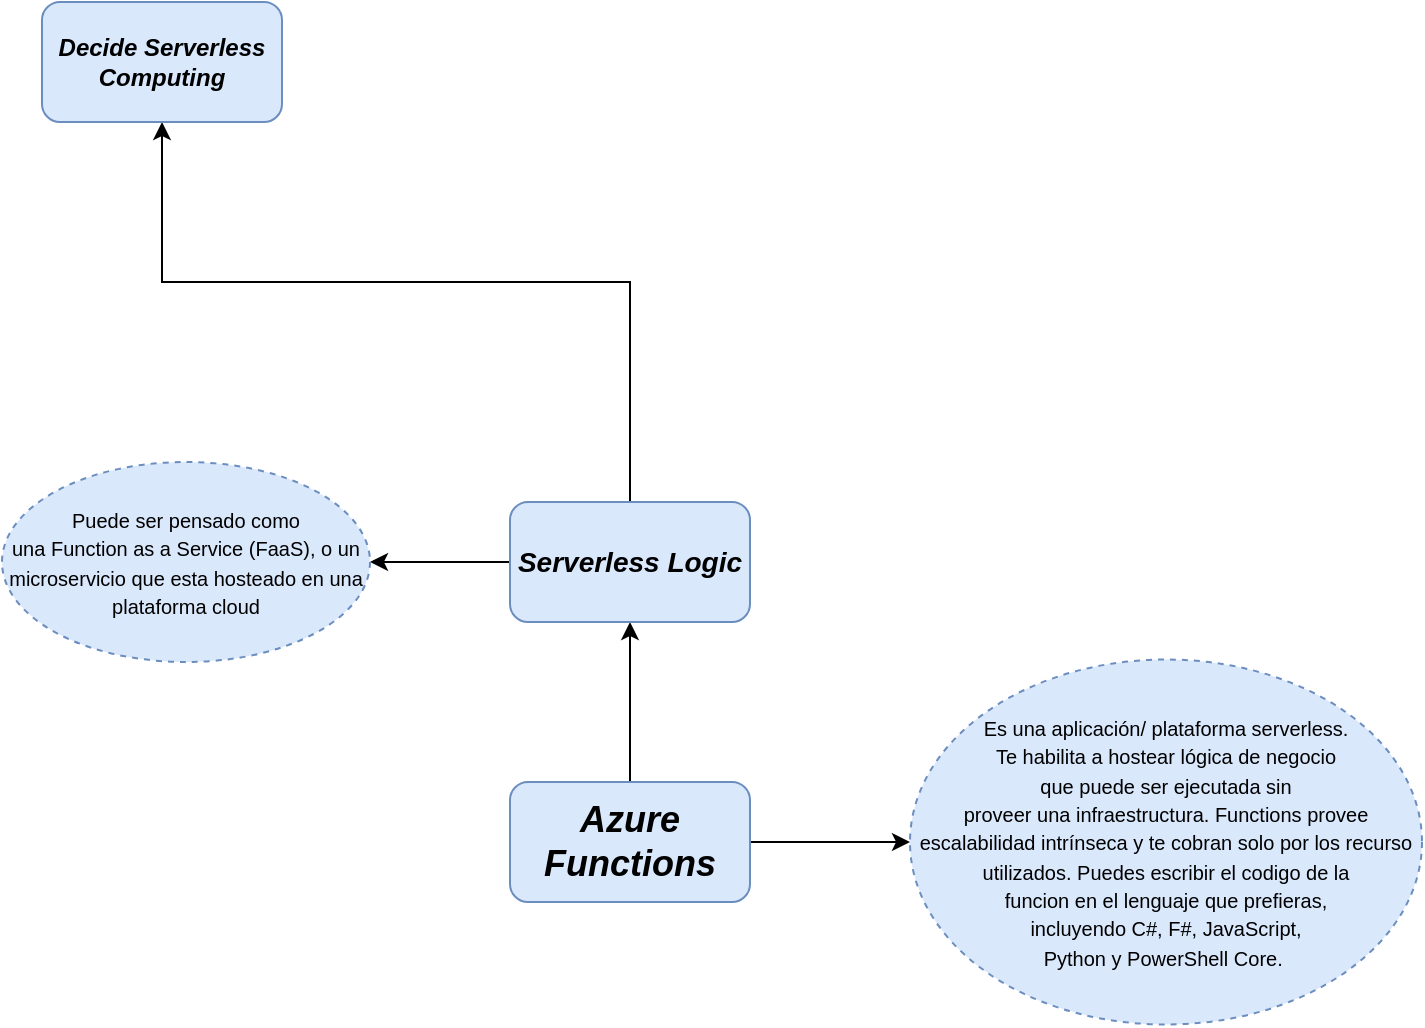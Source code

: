 <mxfile version="15.6.3" type="github">
  <diagram id="oRoor3QD__L9eZZ4H3Ug" name="Page-1">
    <mxGraphModel dx="1422" dy="1871" grid="1" gridSize="10" guides="1" tooltips="1" connect="1" arrows="1" fold="1" page="1" pageScale="1" pageWidth="827" pageHeight="1169" math="0" shadow="0">
      <root>
        <mxCell id="0" />
        <mxCell id="1" parent="0" />
        <mxCell id="viv2s1QD0Q5ynQNhOB1b-4" value="" style="edgeStyle=orthogonalEdgeStyle;rounded=0;orthogonalLoop=1;jettySize=auto;html=1;fontSize=18;" edge="1" parent="1" source="viv2s1QD0Q5ynQNhOB1b-2" target="viv2s1QD0Q5ynQNhOB1b-3">
          <mxGeometry relative="1" as="geometry" />
        </mxCell>
        <mxCell id="viv2s1QD0Q5ynQNhOB1b-8" value="" style="edgeStyle=orthogonalEdgeStyle;rounded=0;orthogonalLoop=1;jettySize=auto;html=1;fontSize=14;" edge="1" parent="1" source="viv2s1QD0Q5ynQNhOB1b-2" target="viv2s1QD0Q5ynQNhOB1b-7">
          <mxGeometry relative="1" as="geometry">
            <Array as="points">
              <mxPoint x="540" y="310" />
              <mxPoint x="540" y="310" />
            </Array>
          </mxGeometry>
        </mxCell>
        <mxCell id="viv2s1QD0Q5ynQNhOB1b-2" value="&lt;b&gt;&lt;i&gt;&lt;font style=&quot;font-size: 18px&quot;&gt;Azure Functions&lt;/font&gt;&lt;/i&gt;&lt;/b&gt;" style="rounded=1;whiteSpace=wrap;html=1;fillColor=#dae8fc;strokeColor=#6c8ebf;" vertex="1" parent="1">
          <mxGeometry x="354" y="280" width="120" height="60" as="geometry" />
        </mxCell>
        <mxCell id="viv2s1QD0Q5ynQNhOB1b-6" value="" style="edgeStyle=orthogonalEdgeStyle;rounded=0;orthogonalLoop=1;jettySize=auto;html=1;fontSize=14;" edge="1" parent="1" source="viv2s1QD0Q5ynQNhOB1b-3" target="viv2s1QD0Q5ynQNhOB1b-5">
          <mxGeometry relative="1" as="geometry">
            <Array as="points">
              <mxPoint x="414" y="30" />
              <mxPoint x="180" y="30" />
            </Array>
          </mxGeometry>
        </mxCell>
        <mxCell id="viv2s1QD0Q5ynQNhOB1b-10" value="" style="edgeStyle=orthogonalEdgeStyle;rounded=0;orthogonalLoop=1;jettySize=auto;html=1;fontSize=10;" edge="1" parent="1" source="viv2s1QD0Q5ynQNhOB1b-3" target="viv2s1QD0Q5ynQNhOB1b-9">
          <mxGeometry relative="1" as="geometry" />
        </mxCell>
        <mxCell id="viv2s1QD0Q5ynQNhOB1b-3" value="&lt;font style=&quot;font-size: 14px&quot;&gt;&lt;b&gt;&lt;i&gt;Serverless Logic&lt;/i&gt;&lt;/b&gt;&lt;/font&gt;" style="whiteSpace=wrap;html=1;rounded=1;strokeColor=#6c8ebf;fillColor=#dae8fc;" vertex="1" parent="1">
          <mxGeometry x="354" y="140" width="120" height="60" as="geometry" />
        </mxCell>
        <mxCell id="viv2s1QD0Q5ynQNhOB1b-5" value="&lt;b&gt;&lt;i&gt;Decide Serverless Computing&lt;/i&gt;&lt;/b&gt;" style="whiteSpace=wrap;html=1;rounded=1;strokeColor=#6c8ebf;fillColor=#dae8fc;" vertex="1" parent="1">
          <mxGeometry x="120" y="-110" width="120" height="60" as="geometry" />
        </mxCell>
        <mxCell id="viv2s1QD0Q5ynQNhOB1b-7" value="&lt;font style=&quot;font-size: 10px&quot;&gt;Es una aplicación/ plataforma serverless. &lt;br&gt;Te habilita a hostear lógica de negocio &lt;br&gt;que puede ser ejecutada sin &lt;br&gt;proveer una infraestructura. Functions provee escalabilidad intrínseca y te cobran solo por los recurso utilizados. Puedes escribir el codigo de la &lt;br&gt;funcion en el lenguaje que prefieras, &lt;br&gt;incluyendo C#, F#, JavaScript, &lt;br&gt;Python y PowerShell Core.&amp;nbsp;&lt;/font&gt;" style="ellipse;whiteSpace=wrap;html=1;rounded=1;strokeColor=#6c8ebf;fillColor=#dae8fc;dashed=1;" vertex="1" parent="1">
          <mxGeometry x="554" y="218.75" width="256" height="182.5" as="geometry" />
        </mxCell>
        <mxCell id="viv2s1QD0Q5ynQNhOB1b-9" value="&lt;font style=&quot;font-size: 10px&quot;&gt;Puede ser pensado como &lt;br&gt;una Function as a Service (FaaS), o un microservicio que esta hosteado en una plataforma cloud&lt;/font&gt;" style="ellipse;whiteSpace=wrap;html=1;rounded=1;strokeColor=#6c8ebf;fillColor=#dae8fc;dashed=1;" vertex="1" parent="1">
          <mxGeometry x="100" y="120" width="184" height="100" as="geometry" />
        </mxCell>
      </root>
    </mxGraphModel>
  </diagram>
</mxfile>
